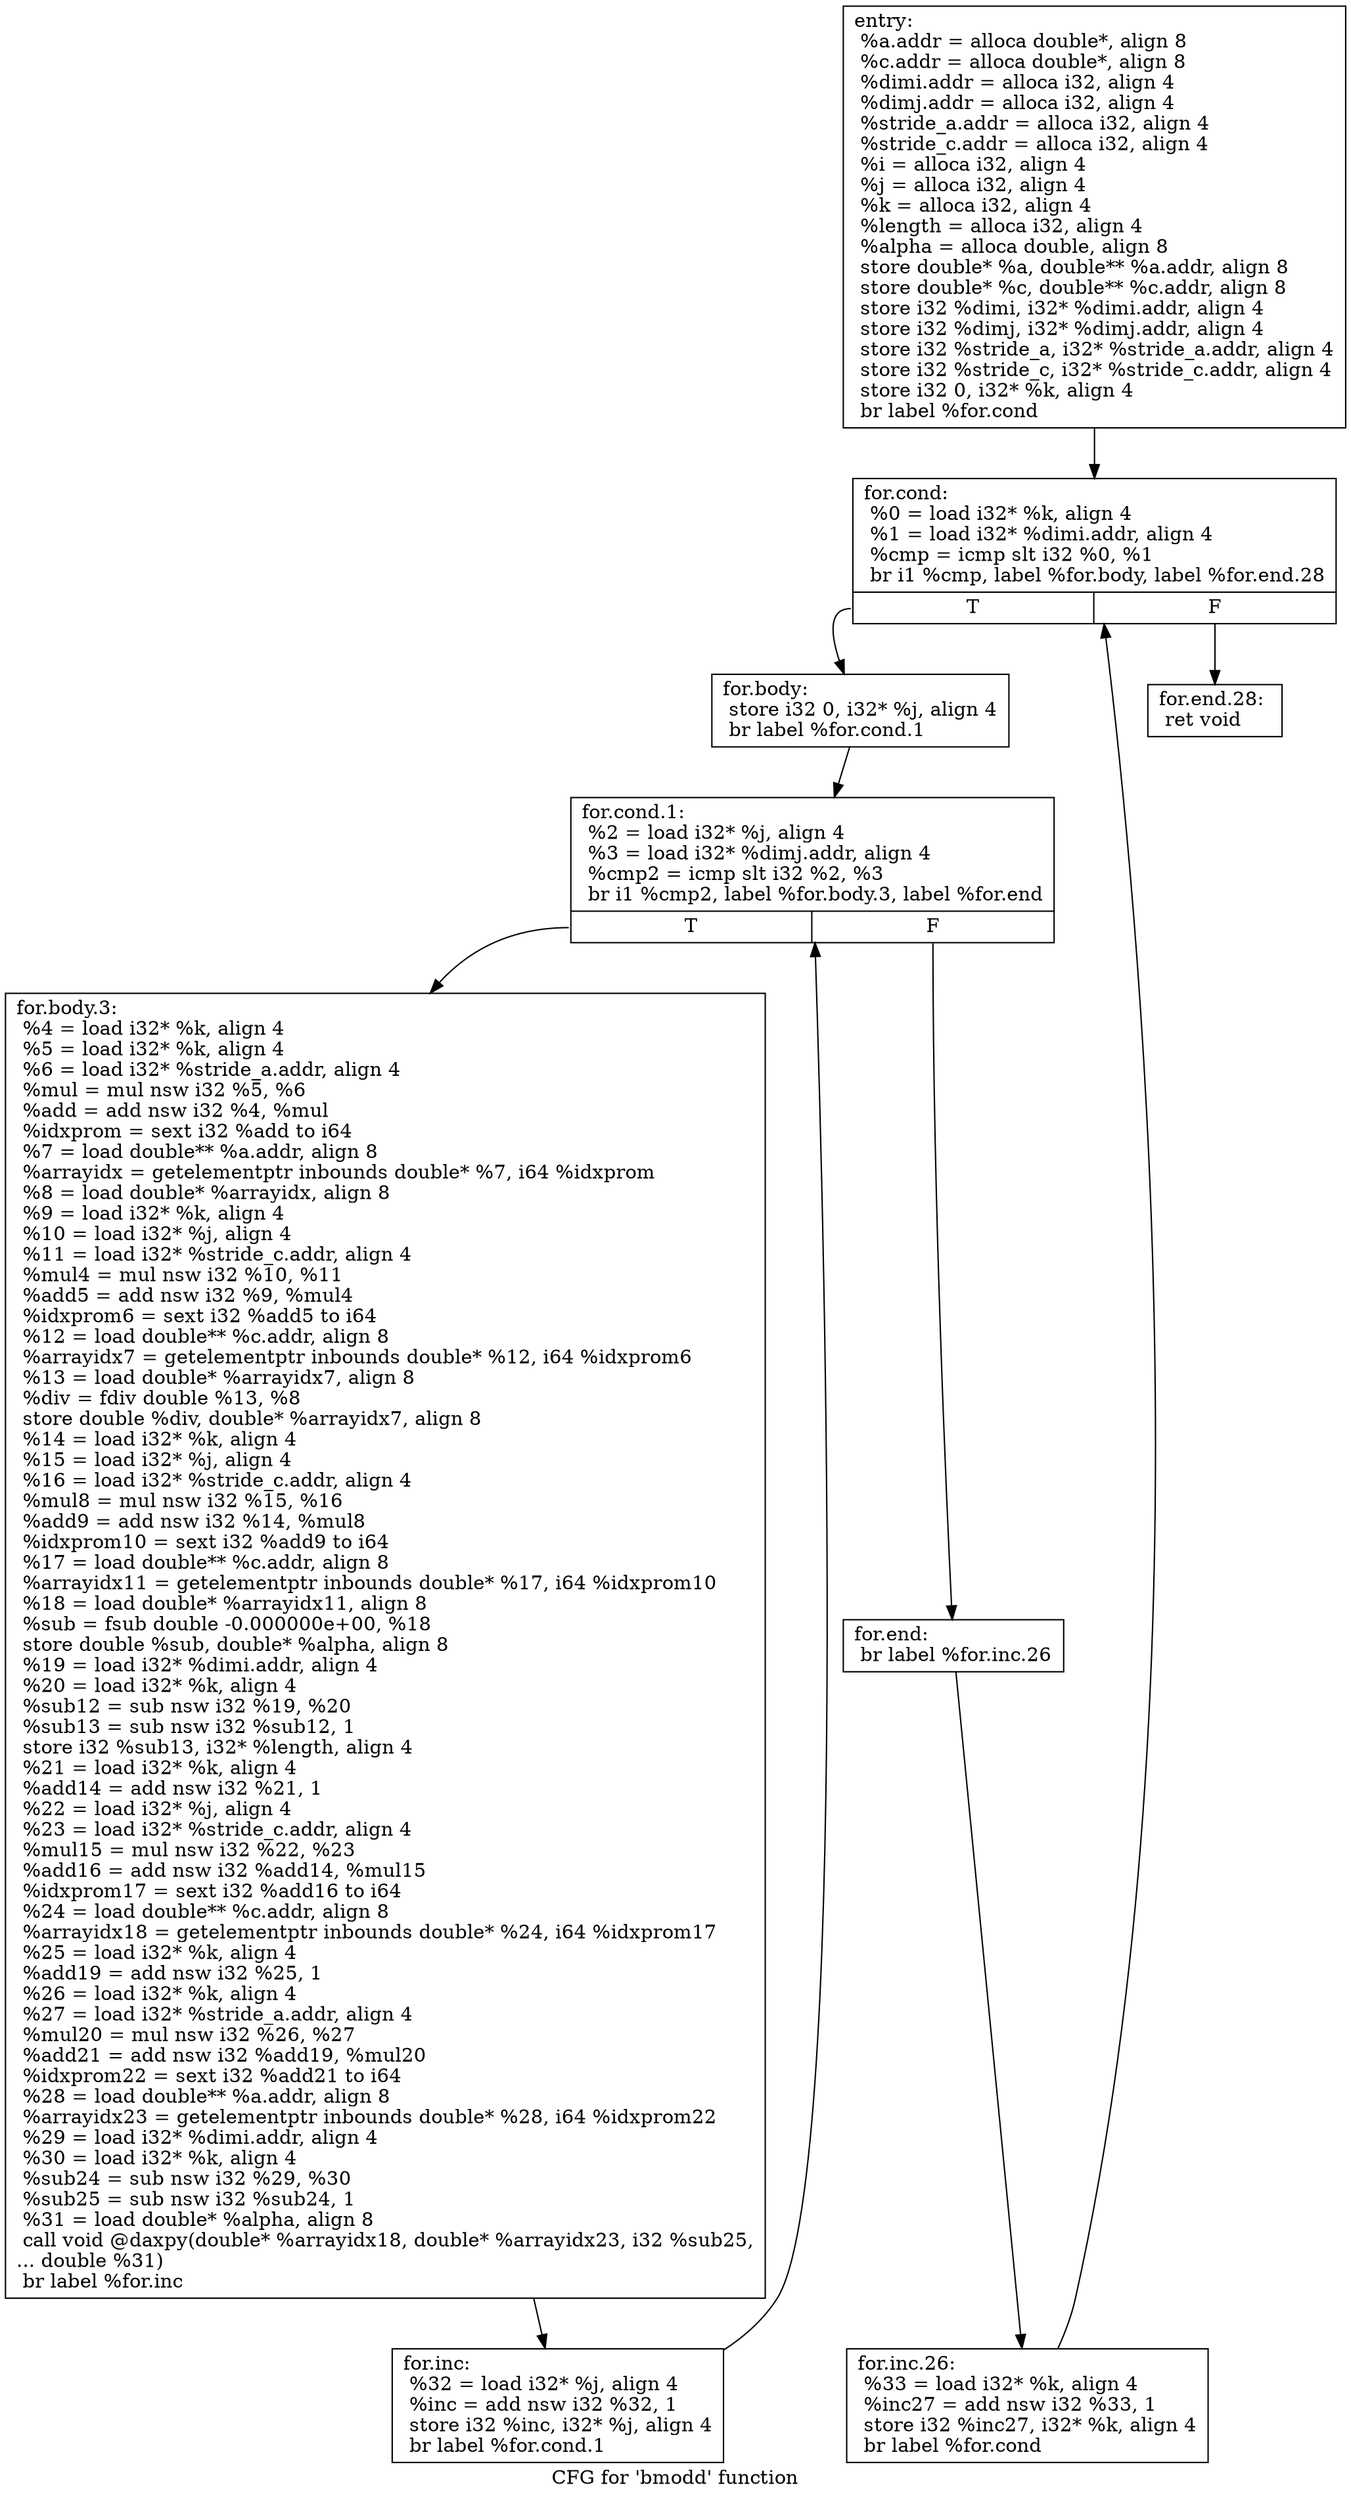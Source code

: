 digraph "CFG for 'bmodd' function" {
	label="CFG for 'bmodd' function";

	Node0x48f1d50 [shape=record,label="{entry:\l  %a.addr = alloca double*, align 8\l  %c.addr = alloca double*, align 8\l  %dimi.addr = alloca i32, align 4\l  %dimj.addr = alloca i32, align 4\l  %stride_a.addr = alloca i32, align 4\l  %stride_c.addr = alloca i32, align 4\l  %i = alloca i32, align 4\l  %j = alloca i32, align 4\l  %k = alloca i32, align 4\l  %length = alloca i32, align 4\l  %alpha = alloca double, align 8\l  store double* %a, double** %a.addr, align 8\l  store double* %c, double** %c.addr, align 8\l  store i32 %dimi, i32* %dimi.addr, align 4\l  store i32 %dimj, i32* %dimj.addr, align 4\l  store i32 %stride_a, i32* %stride_a.addr, align 4\l  store i32 %stride_c, i32* %stride_c.addr, align 4\l  store i32 0, i32* %k, align 4\l  br label %for.cond\l}"];
	Node0x48f1d50 -> Node0x48f1da0;
	Node0x48f1da0 [shape=record,label="{for.cond:                                         \l  %0 = load i32* %k, align 4\l  %1 = load i32* %dimi.addr, align 4\l  %cmp = icmp slt i32 %0, %1\l  br i1 %cmp, label %for.body, label %for.end.28\l|{<s0>T|<s1>F}}"];
	Node0x48f1da0:s0 -> Node0x48f1df0;
	Node0x48f1da0:s1 -> Node0x48f1fd0;
	Node0x48f1df0 [shape=record,label="{for.body:                                         \l  store i32 0, i32* %j, align 4\l  br label %for.cond.1\l}"];
	Node0x48f1df0 -> Node0x48f1e40;
	Node0x48f1e40 [shape=record,label="{for.cond.1:                                       \l  %2 = load i32* %j, align 4\l  %3 = load i32* %dimj.addr, align 4\l  %cmp2 = icmp slt i32 %2, %3\l  br i1 %cmp2, label %for.body.3, label %for.end\l|{<s0>T|<s1>F}}"];
	Node0x48f1e40:s0 -> Node0x48f1e90;
	Node0x48f1e40:s1 -> Node0x48f1f30;
	Node0x48f1e90 [shape=record,label="{for.body.3:                                       \l  %4 = load i32* %k, align 4\l  %5 = load i32* %k, align 4\l  %6 = load i32* %stride_a.addr, align 4\l  %mul = mul nsw i32 %5, %6\l  %add = add nsw i32 %4, %mul\l  %idxprom = sext i32 %add to i64\l  %7 = load double** %a.addr, align 8\l  %arrayidx = getelementptr inbounds double* %7, i64 %idxprom\l  %8 = load double* %arrayidx, align 8\l  %9 = load i32* %k, align 4\l  %10 = load i32* %j, align 4\l  %11 = load i32* %stride_c.addr, align 4\l  %mul4 = mul nsw i32 %10, %11\l  %add5 = add nsw i32 %9, %mul4\l  %idxprom6 = sext i32 %add5 to i64\l  %12 = load double** %c.addr, align 8\l  %arrayidx7 = getelementptr inbounds double* %12, i64 %idxprom6\l  %13 = load double* %arrayidx7, align 8\l  %div = fdiv double %13, %8\l  store double %div, double* %arrayidx7, align 8\l  %14 = load i32* %k, align 4\l  %15 = load i32* %j, align 4\l  %16 = load i32* %stride_c.addr, align 4\l  %mul8 = mul nsw i32 %15, %16\l  %add9 = add nsw i32 %14, %mul8\l  %idxprom10 = sext i32 %add9 to i64\l  %17 = load double** %c.addr, align 8\l  %arrayidx11 = getelementptr inbounds double* %17, i64 %idxprom10\l  %18 = load double* %arrayidx11, align 8\l  %sub = fsub double -0.000000e+00, %18\l  store double %sub, double* %alpha, align 8\l  %19 = load i32* %dimi.addr, align 4\l  %20 = load i32* %k, align 4\l  %sub12 = sub nsw i32 %19, %20\l  %sub13 = sub nsw i32 %sub12, 1\l  store i32 %sub13, i32* %length, align 4\l  %21 = load i32* %k, align 4\l  %add14 = add nsw i32 %21, 1\l  %22 = load i32* %j, align 4\l  %23 = load i32* %stride_c.addr, align 4\l  %mul15 = mul nsw i32 %22, %23\l  %add16 = add nsw i32 %add14, %mul15\l  %idxprom17 = sext i32 %add16 to i64\l  %24 = load double** %c.addr, align 8\l  %arrayidx18 = getelementptr inbounds double* %24, i64 %idxprom17\l  %25 = load i32* %k, align 4\l  %add19 = add nsw i32 %25, 1\l  %26 = load i32* %k, align 4\l  %27 = load i32* %stride_a.addr, align 4\l  %mul20 = mul nsw i32 %26, %27\l  %add21 = add nsw i32 %add19, %mul20\l  %idxprom22 = sext i32 %add21 to i64\l  %28 = load double** %a.addr, align 8\l  %arrayidx23 = getelementptr inbounds double* %28, i64 %idxprom22\l  %29 = load i32* %dimi.addr, align 4\l  %30 = load i32* %k, align 4\l  %sub24 = sub nsw i32 %29, %30\l  %sub25 = sub nsw i32 %sub24, 1\l  %31 = load double* %alpha, align 8\l  call void @daxpy(double* %arrayidx18, double* %arrayidx23, i32 %sub25,\l... double %31)\l  br label %for.inc\l}"];
	Node0x48f1e90 -> Node0x48f1ee0;
	Node0x48f1ee0 [shape=record,label="{for.inc:                                          \l  %32 = load i32* %j, align 4\l  %inc = add nsw i32 %32, 1\l  store i32 %inc, i32* %j, align 4\l  br label %for.cond.1\l}"];
	Node0x48f1ee0 -> Node0x48f1e40;
	Node0x48f1f30 [shape=record,label="{for.end:                                          \l  br label %for.inc.26\l}"];
	Node0x48f1f30 -> Node0x48f1f80;
	Node0x48f1f80 [shape=record,label="{for.inc.26:                                       \l  %33 = load i32* %k, align 4\l  %inc27 = add nsw i32 %33, 1\l  store i32 %inc27, i32* %k, align 4\l  br label %for.cond\l}"];
	Node0x48f1f80 -> Node0x48f1da0;
	Node0x48f1fd0 [shape=record,label="{for.end.28:                                       \l  ret void\l}"];
}
